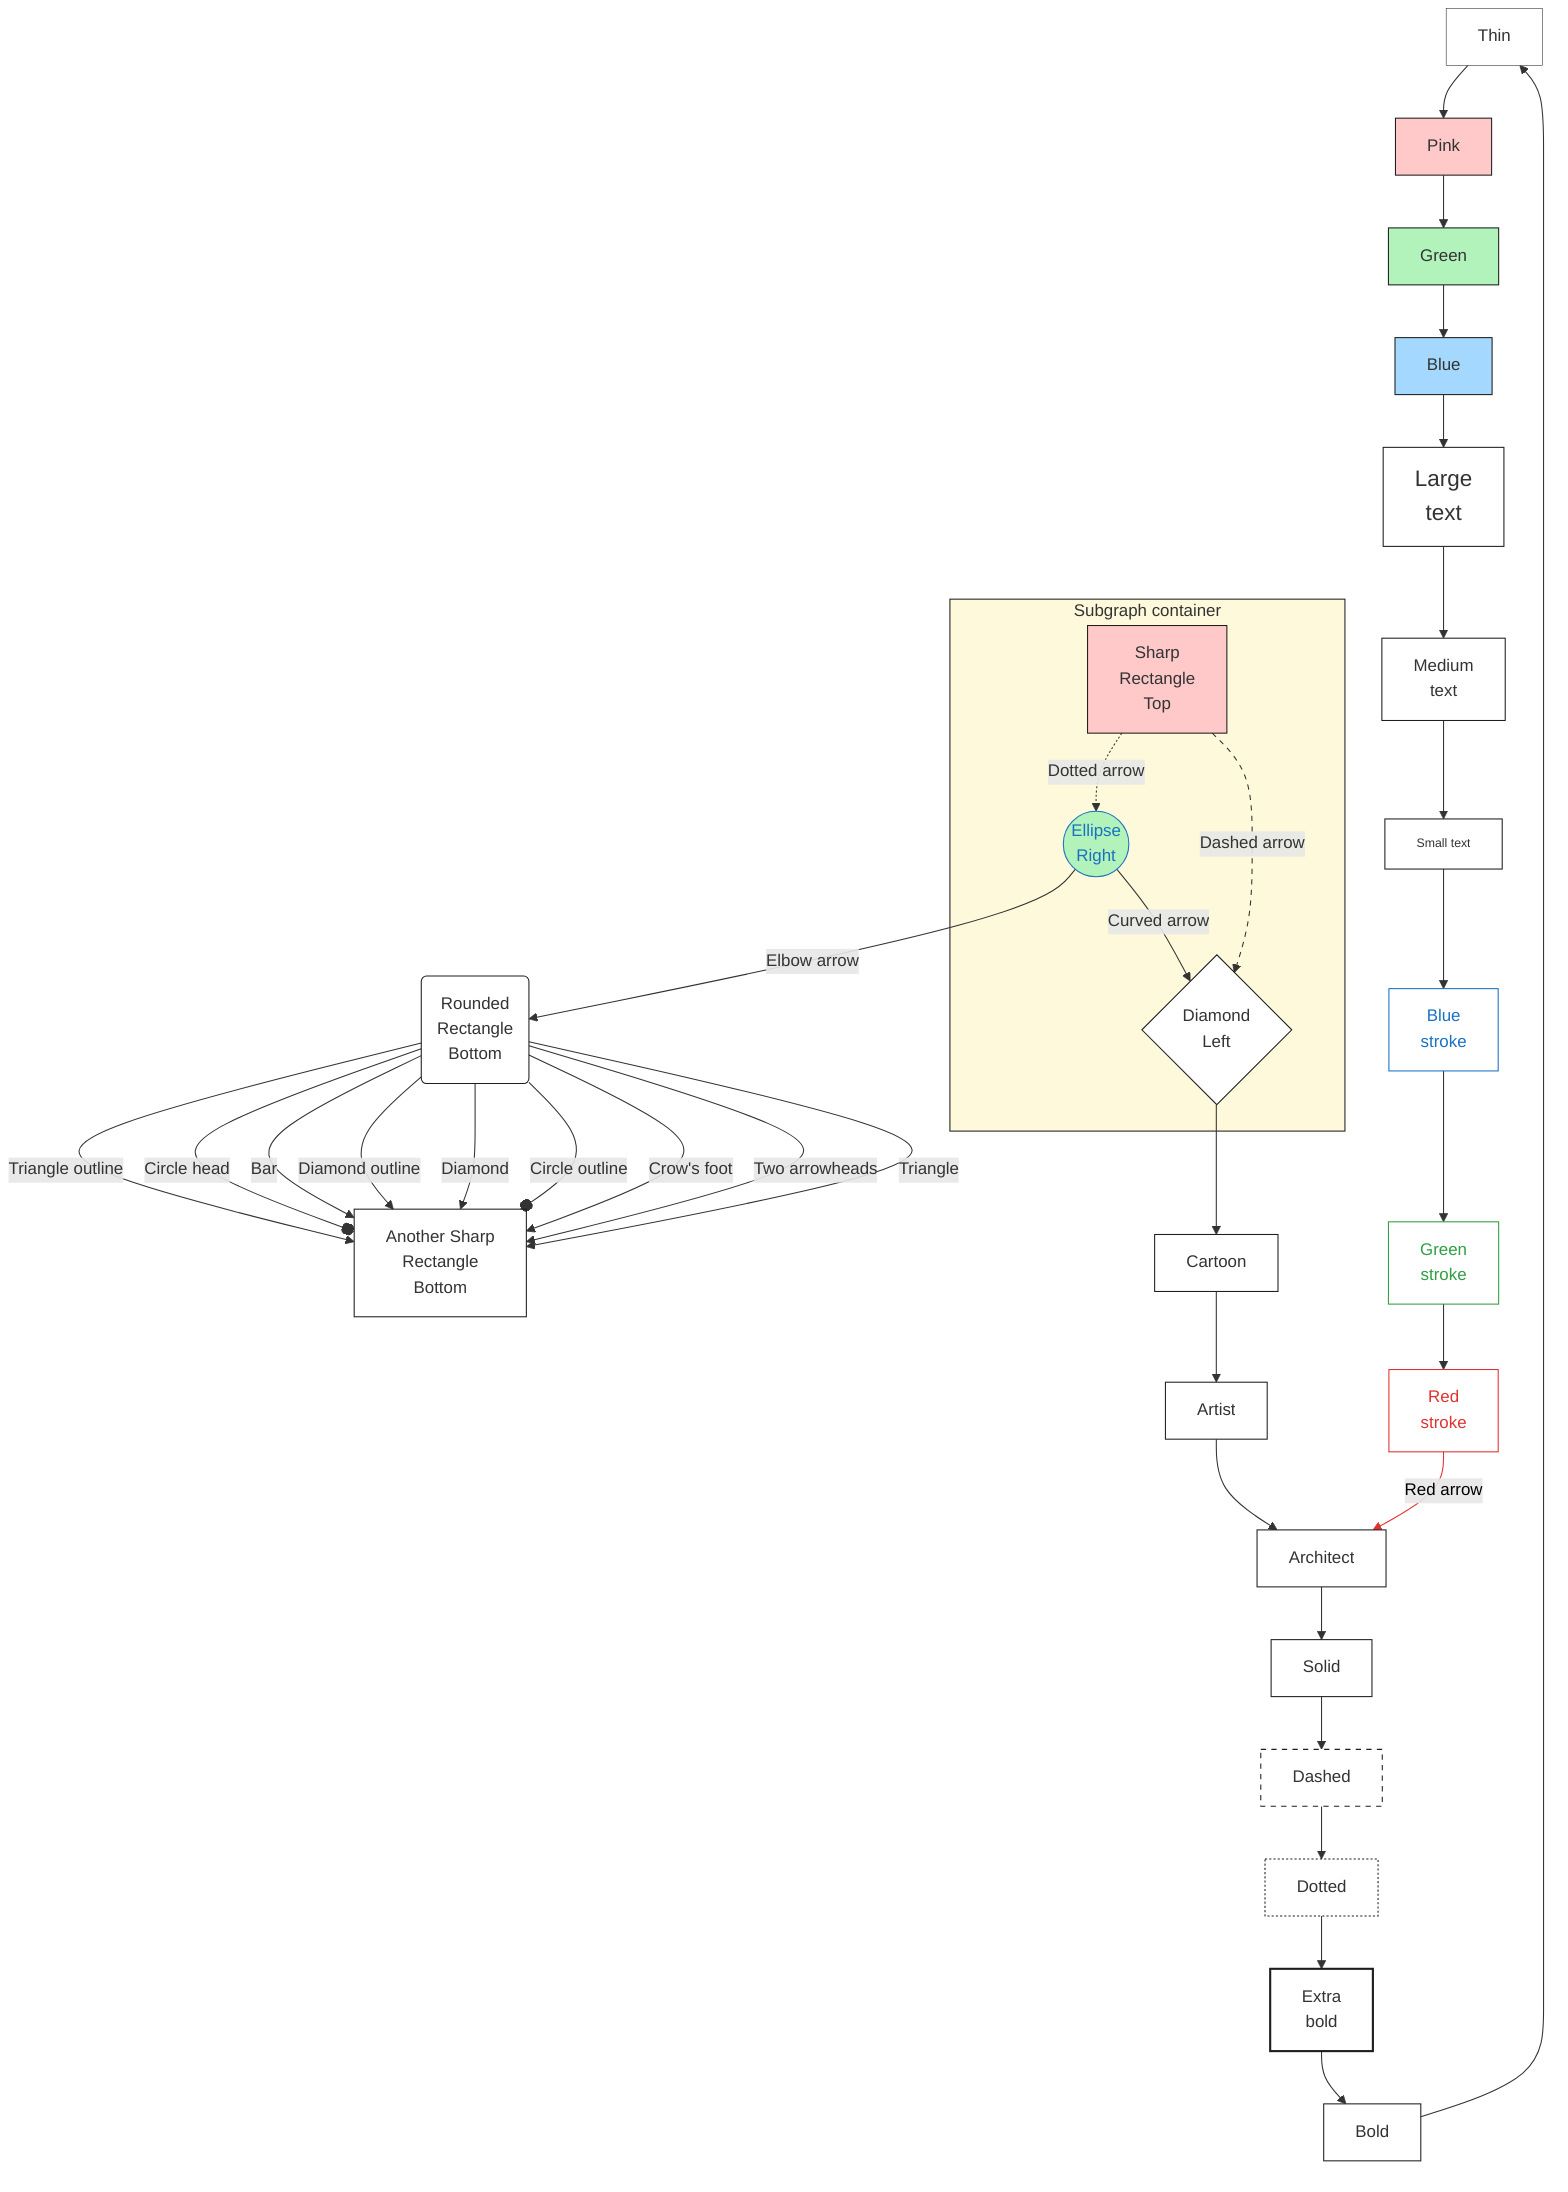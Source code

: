 flowchart TD
N10["Thin"]
N18["Cartoon"]
N5["Dashed"]
N17["Artist"]
N9["Extra<br>bold"]
N8["Bold"]
N19["Architect"]
N11["Green"]
N4("Rounded<br>Rectangle<br>Bottom")
N15["Blue<br>stroke"]
N22["Large<br>text"]
N6["Dotted"]
N7["Solid"]
subgraph N0 ["Subgraph container"]
  N3(("Ellipse<br>Right"))
  N1["Sharp<br>Rectangle<br>Top"]
  N2{"Diamond<br>Left"}
end
N20["Another Sharp<br>Rectangle<br>Bottom"]
N21["Medium<br>text"]
N16["Red<br>stroke"]
N14["Green<br>stroke"]
N13["Pink"]
N23["Small text"]
N12["Blue"]
N18 --> N17
N17 --> N19
N19 --> N7
N7 --> N5
N5 --> N6
N6 --> N9
N9 --> N8
N8 --> N10
N10 --> N13
N13 --> N11
N11 --> N12
N23 --> N15
N15 --> N14
N14 --> N16
N1 -->|"Dotted arrow"| N3
N3 -->|"Elbow arrow"| N4
N3 -->|"Curved arrow"| N2
N1 -->|"Dashed arrow"| N2
N2 --> N18
N4 -->|"Triangle outline"| N20
N4 --o|"Circle head"| N20
N4 -->|"Bar"| N20
N4 -->|"Diamond outline"| N20
N4 -->|"Diamond"| N20
N4 --o|"Circle outline"| N20
N4 -->|"Crow's foot"| N20
N16 -->|"Red arrow"| N19
N4 -->|"Two arrowheads"| N20
N4 -->|"Triangle"| N20
N22 --> N21
N21 --> N23
N12 --> N22
style N10 stroke:#1e1e1e,stroke-width:0.5,fill:#ffffff;
style N18 stroke:#1e1e1e,fill:#ffffff;
style N5 stroke-dasharray: 5 5,stroke:#1e1e1e,fill:#ffffff;
style N3 stroke:#1971c2,fill:#b2f2bb,color:#1971c2;
style N1 stroke:#1e1e1e,fill:#ffc9c9;
style N17 stroke:#1e1e1e,fill:#ffffff;
style N9 stroke:#1e1e1e,stroke-width:2,fill:#ffffff;
style N8 stroke:#1e1e1e,fill:#ffffff;
style N19 stroke:#1e1e1e,fill:#ffffff;
style N11 stroke:#1e1e1e,fill:#b2f2bb;
style N4 stroke:#1e1e1e,fill:transparent;
style N15 stroke:#1971c2,fill:transparent,color:#1971c2;
style N2 stroke:#1e1e1e,fill:#ffffff;
style N22 stroke:#1e1e1e,fill:#ffffff,font-size:110%;
style N6 stroke-dasharray: 2 2,stroke:#1e1e1e,fill:#ffffff;
style N7 stroke:#1e1e1e,fill:#ffffff;
style N0 stroke:#1e1e1e,fill:#fff9db;
style N20 stroke:#1e1e1e,fill:transparent;
style N21 stroke:#1e1e1e,fill:#ffffff;
style N16 stroke:#e03131,fill:transparent,color:#e03131;
style N14 stroke:#2f9e44,fill:transparent,color:#2f9e44;
style N13 stroke:#1e1e1e,fill:#ffc9c9;
style N23 stroke:#1e1e1e,fill:#ffffff,font-size:90%;
style N12 stroke:#1e1e1e,fill:#a5d8ff;
linkStyle 14 stroke-dasharray: 2 2;
linkStyle 17 stroke-dasharray: 5 5;
linkStyle 26 stroke:#e03131,color:black;